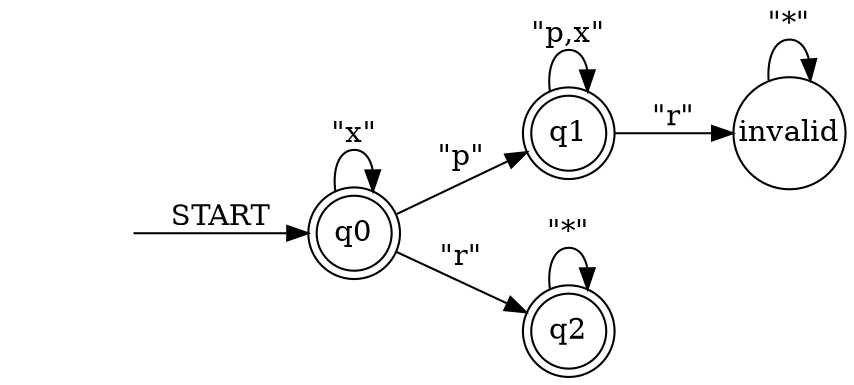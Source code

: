 # ----------------------------------- 
#Title:   (!p U r) || G!r
#From:  patterns.projects.cs.ksu.edu/documentation/patterns/ltl.shtml 
# alphabet : [x, p, r]
# ----------------------------------- 
 
 
digraph G {
  rankdir=LR;
  q0 [shape=doublecircle, margin=0];
  q1 [shape=doublecircle, margin=0];
  q2 [shape=doublecircle, margin=0];
  start0 [shape=none, style=invis];
  start0 -> q0 [label="START"];
  q1 -> q1  [label="\"p,x\""];
  q0 -> q0  [label="\"x\""];
  q0 -> q1  [label="\"p\""];
  q2 -> q2  [label="\"*\""];
  q0 -> q2  [label="\"r\""];
  invalid -> invalid  [label="\"*\""];
  q1 -> invalid  [label="\"r\""];
  invalid [shape=circle, margin=0];
}

